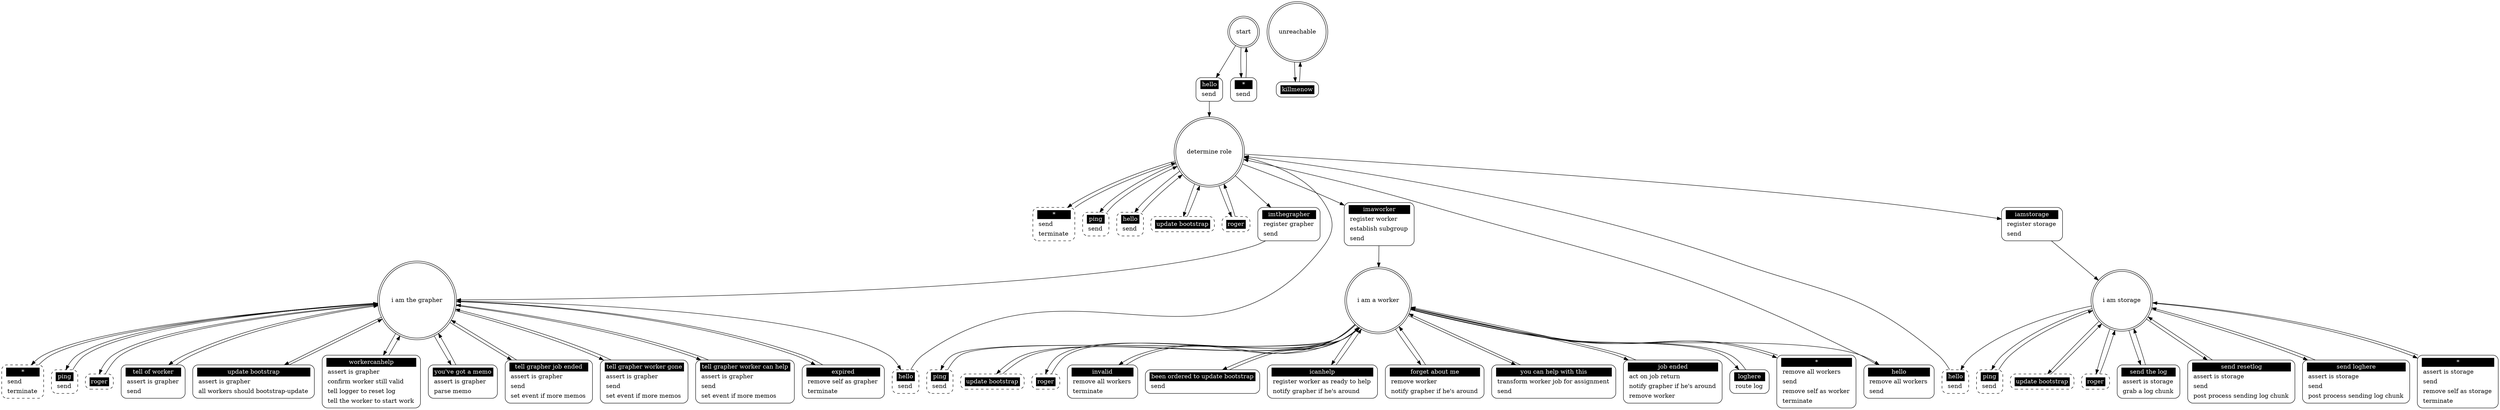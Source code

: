 ## Automatically generated from pkggraph_server.xml by gsl
digraph "pkggraph_server" {

 "start" [shape = "doublecircle"];
 "start hello" [shape = "Mrecord" style = solid label = <<table border="0" cellborder="0" cellpadding="3" bgcolor="white"><tr><td bgcolor="black" align="center" colspan="2"><font color="white">hello</font></td></tr><tr><td align="left" port="r3">send</td></tr></table>>];
 "start" -> "start hello";
 "start hello" -> "determine role";
 "start *" [shape = "Mrecord" style = solid label = <<table border="0" cellborder="0" cellpadding="3" bgcolor="white"><tr><td bgcolor="black" align="center" colspan="2"><font color="white">*</font></td></tr><tr><td align="left" port="r3">send</td></tr></table>>];
 "start" -> "start *";
 "start *" -> "start";

 "determine role" [shape = "doublecircle"];
 "determine role *" [shape = "Mrecord" style = dashed label = <<table border="0" cellborder="0" cellpadding="3" bgcolor="white"><tr><td bgcolor="black" align="center" colspan="2"><font color="white">*</font></td></tr><tr><td align="left" port="r3">send</td></tr><tr><td align="left" port="r3">terminate</td></tr></table>>];
 "determine role" -> "determine role *";
 "determine role *" -> "determine role";
 "determine role ping" [shape = "Mrecord" style = dashed label = <<table border="0" cellborder="0" cellpadding="3" bgcolor="white"><tr><td bgcolor="black" align="center" colspan="2"><font color="white">ping</font></td></tr><tr><td align="left" port="r3">send</td></tr></table>>];
 "determine role" -> "determine role ping";
 "determine role ping" -> "determine role";
 "determine role hello" [shape = "Mrecord" style = dashed label = <<table border="0" cellborder="0" cellpadding="3" bgcolor="white"><tr><td bgcolor="black" align="center" colspan="2"><font color="white">hello</font></td></tr><tr><td align="left" port="r3">send</td></tr></table>>];
 "determine role" -> "determine role hello";
 "determine role hello" -> "determine role";
 "determine role update bootstrap" [shape = "Mrecord" style = dashed label = <<table border="0" cellborder="0" cellpadding="3" bgcolor="white"><tr><td bgcolor="black" align="center" colspan="2"><font color="white">update bootstrap</font></td></tr></table>>];
 "determine role" -> "determine role update bootstrap";
 "determine role update bootstrap" -> "determine role";
 "determine role roger" [shape = "Mrecord" style = dashed label = <<table border="0" cellborder="0" cellpadding="3" bgcolor="white"><tr><td bgcolor="black" align="center" colspan="2"><font color="white">roger</font></td></tr></table>>];
 "determine role" -> "determine role roger";
 "determine role roger" -> "determine role";
 "determine role imthegrapher" [shape = "Mrecord" style = solid label = <<table border="0" cellborder="0" cellpadding="3" bgcolor="white"><tr><td bgcolor="black" align="center" colspan="2"><font color="white">imthegrapher</font></td></tr><tr><td align="left" port="r3">register grapher</td></tr><tr><td align="left" port="r3">send</td></tr></table>>];
 "determine role" -> "determine role imthegrapher";
 "determine role imthegrapher" -> "i am the grapher";
 "determine role imaworker" [shape = "Mrecord" style = solid label = <<table border="0" cellborder="0" cellpadding="3" bgcolor="white"><tr><td bgcolor="black" align="center" colspan="2"><font color="white">imaworker</font></td></tr><tr><td align="left" port="r3">register worker</td></tr><tr><td align="left" port="r3">establish subgroup</td></tr><tr><td align="left" port="r3">send</td></tr></table>>];
 "determine role" -> "determine role imaworker";
 "determine role imaworker" -> "i am a worker";
 "determine role iamstorage" [shape = "Mrecord" style = solid label = <<table border="0" cellborder="0" cellpadding="3" bgcolor="white"><tr><td bgcolor="black" align="center" colspan="2"><font color="white">iamstorage</font></td></tr><tr><td align="left" port="r3">register storage</td></tr><tr><td align="left" port="r3">send</td></tr></table>>];
 "determine role" -> "determine role iamstorage";
 "determine role iamstorage" -> "i am storage";

 "i am the grapher" [shape = "doublecircle"];
 "i am the grapher *" [shape = "Mrecord" style = dashed label = <<table border="0" cellborder="0" cellpadding="3" bgcolor="white"><tr><td bgcolor="black" align="center" colspan="2"><font color="white">*</font></td></tr><tr><td align="left" port="r3">send</td></tr><tr><td align="left" port="r3">terminate</td></tr></table>>];
 "i am the grapher" -> "i am the grapher *";
 "i am the grapher *" -> "i am the grapher";
 "i am the grapher ping" [shape = "Mrecord" style = dashed label = <<table border="0" cellborder="0" cellpadding="3" bgcolor="white"><tr><td bgcolor="black" align="center" colspan="2"><font color="white">ping</font></td></tr><tr><td align="left" port="r3">send</td></tr></table>>];
 "i am the grapher" -> "i am the grapher ping";
 "i am the grapher ping" -> "i am the grapher";
 "i am the grapher hello" [shape = "Mrecord" style = dashed label = <<table border="0" cellborder="0" cellpadding="3" bgcolor="white"><tr><td bgcolor="black" align="center" colspan="2"><font color="white">hello</font></td></tr><tr><td align="left" port="r3">send</td></tr></table>>];
 "i am the grapher" -> "i am the grapher hello";
 "i am the grapher hello" -> "determine role";
 "i am the grapher roger" [shape = "Mrecord" style = dashed label = <<table border="0" cellborder="0" cellpadding="3" bgcolor="white"><tr><td bgcolor="black" align="center" colspan="2"><font color="white">roger</font></td></tr></table>>];
 "i am the grapher" -> "i am the grapher roger";
 "i am the grapher roger" -> "i am the grapher";
 "i am the grapher tell of worker" [shape = "Mrecord" style = solid label = <<table border="0" cellborder="0" cellpadding="3" bgcolor="white"><tr><td bgcolor="black" align="center" colspan="2"><font color="white">tell of worker</font></td></tr><tr><td align="left" port="r3">assert is grapher</td></tr><tr><td align="left" port="r3">send</td></tr></table>>];
 "i am the grapher" -> "i am the grapher tell of worker";
 "i am the grapher tell of worker" -> "i am the grapher";
 "i am the grapher update bootstrap" [shape = "Mrecord" style = solid label = <<table border="0" cellborder="0" cellpadding="3" bgcolor="white"><tr><td bgcolor="black" align="center" colspan="2"><font color="white">update bootstrap</font></td></tr><tr><td align="left" port="r3">assert is grapher</td></tr><tr><td align="left" port="r3">all workers should bootstrap-update</td></tr></table>>];
 "i am the grapher" -> "i am the grapher update bootstrap";
 "i am the grapher update bootstrap" -> "i am the grapher";
 "i am the grapher workercanhelp" [shape = "Mrecord" style = solid label = <<table border="0" cellborder="0" cellpadding="3" bgcolor="white"><tr><td bgcolor="black" align="center" colspan="2"><font color="white">workercanhelp</font></td></tr><tr><td align="left" port="r3">assert is grapher</td></tr><tr><td align="left" port="r3">confirm worker still valid</td></tr><tr><td align="left" port="r3">tell logger to reset log</td></tr><tr><td align="left" port="r3">tell the worker to start work</td></tr></table>>];
 "i am the grapher" -> "i am the grapher workercanhelp";
 "i am the grapher workercanhelp" -> "i am the grapher";
 "i am the grapher you've got a memo" [shape = "Mrecord" style = solid label = <<table border="0" cellborder="0" cellpadding="3" bgcolor="white"><tr><td bgcolor="black" align="center" colspan="2"><font color="white">you've got a memo</font></td></tr><tr><td align="left" port="r3">assert is grapher</td></tr><tr><td align="left" port="r3">parse memo</td></tr></table>>];
 "i am the grapher" -> "i am the grapher you've got a memo";
 "i am the grapher you've got a memo" -> "i am the grapher";
 "i am the grapher tell grapher job ended" [shape = "Mrecord" style = solid label = <<table border="0" cellborder="0" cellpadding="3" bgcolor="white"><tr><td bgcolor="black" align="center" colspan="2"><font color="white">tell grapher job ended</font></td></tr><tr><td align="left" port="r3">assert is grapher</td></tr><tr><td align="left" port="r3">send</td></tr><tr><td align="left" port="r3">set event if more memos</td></tr></table>>];
 "i am the grapher" -> "i am the grapher tell grapher job ended";
 "i am the grapher tell grapher job ended" -> "i am the grapher";
 "i am the grapher tell grapher worker gone" [shape = "Mrecord" style = solid label = <<table border="0" cellborder="0" cellpadding="3" bgcolor="white"><tr><td bgcolor="black" align="center" colspan="2"><font color="white">tell grapher worker gone</font></td></tr><tr><td align="left" port="r3">assert is grapher</td></tr><tr><td align="left" port="r3">send</td></tr><tr><td align="left" port="r3">set event if more memos</td></tr></table>>];
 "i am the grapher" -> "i am the grapher tell grapher worker gone";
 "i am the grapher tell grapher worker gone" -> "i am the grapher";
 "i am the grapher tell grapher worker can help" [shape = "Mrecord" style = solid label = <<table border="0" cellborder="0" cellpadding="3" bgcolor="white"><tr><td bgcolor="black" align="center" colspan="2"><font color="white">tell grapher worker can help</font></td></tr><tr><td align="left" port="r3">assert is grapher</td></tr><tr><td align="left" port="r3">send</td></tr><tr><td align="left" port="r3">set event if more memos</td></tr></table>>];
 "i am the grapher" -> "i am the grapher tell grapher worker can help";
 "i am the grapher tell grapher worker can help" -> "i am the grapher";
 "i am the grapher expired" [shape = "Mrecord" style = solid label = <<table border="0" cellborder="0" cellpadding="3" bgcolor="white"><tr><td bgcolor="black" align="center" colspan="2"><font color="white">expired</font></td></tr><tr><td align="left" port="r3">remove self as grapher</td></tr><tr><td align="left" port="r3">terminate</td></tr></table>>];
 "i am the grapher" -> "i am the grapher expired";
 "i am the grapher expired" -> "i am the grapher";

 "i am a worker" [shape = "doublecircle"];
 "i am a worker ping" [shape = "Mrecord" style = dashed label = <<table border="0" cellborder="0" cellpadding="3" bgcolor="white"><tr><td bgcolor="black" align="center" colspan="2"><font color="white">ping</font></td></tr><tr><td align="left" port="r3">send</td></tr></table>>];
 "i am a worker" -> "i am a worker ping";
 "i am a worker ping" -> "i am a worker";
 "i am a worker update bootstrap" [shape = "Mrecord" style = dashed label = <<table border="0" cellborder="0" cellpadding="3" bgcolor="white"><tr><td bgcolor="black" align="center" colspan="2"><font color="white">update bootstrap</font></td></tr></table>>];
 "i am a worker" -> "i am a worker update bootstrap";
 "i am a worker update bootstrap" -> "i am a worker";
 "i am a worker roger" [shape = "Mrecord" style = dashed label = <<table border="0" cellborder="0" cellpadding="3" bgcolor="white"><tr><td bgcolor="black" align="center" colspan="2"><font color="white">roger</font></td></tr></table>>];
 "i am a worker" -> "i am a worker roger";
 "i am a worker roger" -> "i am a worker";
 "i am a worker hello" [shape = "Mrecord" style = solid label = <<table border="0" cellborder="0" cellpadding="3" bgcolor="white"><tr><td bgcolor="black" align="center" colspan="2"><font color="white">hello</font></td></tr><tr><td align="left" port="r3">remove all workers</td></tr><tr><td align="left" port="r3">send</td></tr></table>>];
 "i am a worker" -> "i am a worker hello";
 "i am a worker hello" -> "determine role";
 "i am a worker invalid" [shape = "Mrecord" style = solid label = <<table border="0" cellborder="0" cellpadding="3" bgcolor="white"><tr><td bgcolor="black" align="center" colspan="2"><font color="white">invalid</font></td></tr><tr><td align="left" port="r3">remove all workers</td></tr><tr><td align="left" port="r3">terminate</td></tr></table>>];
 "i am a worker" -> "i am a worker invalid";
 "i am a worker invalid" -> "i am a worker";
 "i am a worker been ordered to update bootstrap" [shape = "Mrecord" style = solid label = <<table border="0" cellborder="0" cellpadding="3" bgcolor="white"><tr><td bgcolor="black" align="center" colspan="2"><font color="white">been ordered to update bootstrap</font></td></tr><tr><td align="left" port="r3">send</td></tr></table>>];
 "i am a worker" -> "i am a worker been ordered to update bootstrap";
 "i am a worker been ordered to update bootstrap" -> "i am a worker";
 "i am a worker icanhelp" [shape = "Mrecord" style = solid label = <<table border="0" cellborder="0" cellpadding="3" bgcolor="white"><tr><td bgcolor="black" align="center" colspan="2"><font color="white">icanhelp</font></td></tr><tr><td align="left" port="r3">register worker as ready to help</td></tr><tr><td align="left" port="r3">notify grapher if he's around</td></tr></table>>];
 "i am a worker" -> "i am a worker icanhelp";
 "i am a worker icanhelp" -> "i am a worker";
 "i am a worker forget about me" [shape = "Mrecord" style = solid label = <<table border="0" cellborder="0" cellpadding="3" bgcolor="white"><tr><td bgcolor="black" align="center" colspan="2"><font color="white">forget about me</font></td></tr><tr><td align="left" port="r3">remove worker</td></tr><tr><td align="left" port="r3">notify grapher if he's around</td></tr></table>>];
 "i am a worker" -> "i am a worker forget about me";
 "i am a worker forget about me" -> "i am a worker";
 "i am a worker you can help with this" [shape = "Mrecord" style = solid label = <<table border="0" cellborder="0" cellpadding="3" bgcolor="white"><tr><td bgcolor="black" align="center" colspan="2"><font color="white">you can help with this</font></td></tr><tr><td align="left" port="r3">transform worker job for assignment</td></tr><tr><td align="left" port="r3">send</td></tr></table>>];
 "i am a worker" -> "i am a worker you can help with this";
 "i am a worker you can help with this" -> "i am a worker";
 "i am a worker job ended" [shape = "Mrecord" style = solid label = <<table border="0" cellborder="0" cellpadding="3" bgcolor="white"><tr><td bgcolor="black" align="center" colspan="2"><font color="white">job ended</font></td></tr><tr><td align="left" port="r3">act on job return</td></tr><tr><td align="left" port="r3">notify grapher if he's around</td></tr><tr><td align="left" port="r3">remove worker</td></tr></table>>];
 "i am a worker" -> "i am a worker job ended";
 "i am a worker job ended" -> "i am a worker";
 "i am a worker loghere" [shape = "Mrecord" style = solid label = <<table border="0" cellborder="0" cellpadding="3" bgcolor="white"><tr><td bgcolor="black" align="center" colspan="2"><font color="white">loghere</font></td></tr><tr><td align="left" port="r3">route log</td></tr></table>>];
 "i am a worker" -> "i am a worker loghere";
 "i am a worker loghere" -> "i am a worker";
 "i am a worker *" [shape = "Mrecord" style = solid label = <<table border="0" cellborder="0" cellpadding="3" bgcolor="white"><tr><td bgcolor="black" align="center" colspan="2"><font color="white">*</font></td></tr><tr><td align="left" port="r3">remove all workers</td></tr><tr><td align="left" port="r3">send</td></tr><tr><td align="left" port="r3">remove self as worker</td></tr><tr><td align="left" port="r3">terminate</td></tr></table>>];
 "i am a worker" -> "i am a worker *";
 "i am a worker *" -> "i am a worker";

 "i am storage" [shape = "doublecircle"];
 "i am storage ping" [shape = "Mrecord" style = dashed label = <<table border="0" cellborder="0" cellpadding="3" bgcolor="white"><tr><td bgcolor="black" align="center" colspan="2"><font color="white">ping</font></td></tr><tr><td align="left" port="r3">send</td></tr></table>>];
 "i am storage" -> "i am storage ping";
 "i am storage ping" -> "i am storage";
 "i am storage hello" [shape = "Mrecord" style = dashed label = <<table border="0" cellborder="0" cellpadding="3" bgcolor="white"><tr><td bgcolor="black" align="center" colspan="2"><font color="white">hello</font></td></tr><tr><td align="left" port="r3">send</td></tr></table>>];
 "i am storage" -> "i am storage hello";
 "i am storage hello" -> "determine role";
 "i am storage update bootstrap" [shape = "Mrecord" style = dashed label = <<table border="0" cellborder="0" cellpadding="3" bgcolor="white"><tr><td bgcolor="black" align="center" colspan="2"><font color="white">update bootstrap</font></td></tr></table>>];
 "i am storage" -> "i am storage update bootstrap";
 "i am storage update bootstrap" -> "i am storage";
 "i am storage roger" [shape = "Mrecord" style = dashed label = <<table border="0" cellborder="0" cellpadding="3" bgcolor="white"><tr><td bgcolor="black" align="center" colspan="2"><font color="white">roger</font></td></tr></table>>];
 "i am storage" -> "i am storage roger";
 "i am storage roger" -> "i am storage";
 "i am storage send the log" [shape = "Mrecord" style = solid label = <<table border="0" cellborder="0" cellpadding="3" bgcolor="white"><tr><td bgcolor="black" align="center" colspan="2"><font color="white">send the log</font></td></tr><tr><td align="left" port="r3">assert is storage</td></tr><tr><td align="left" port="r3">grab a log chunk</td></tr></table>>];
 "i am storage" -> "i am storage send the log";
 "i am storage send the log" -> "i am storage";
 "i am storage send resetlog" [shape = "Mrecord" style = solid label = <<table border="0" cellborder="0" cellpadding="3" bgcolor="white"><tr><td bgcolor="black" align="center" colspan="2"><font color="white">send resetlog</font></td></tr><tr><td align="left" port="r3">assert is storage</td></tr><tr><td align="left" port="r3">send</td></tr><tr><td align="left" port="r3">post process sending log chunk</td></tr></table>>];
 "i am storage" -> "i am storage send resetlog";
 "i am storage send resetlog" -> "i am storage";
 "i am storage send loghere" [shape = "Mrecord" style = solid label = <<table border="0" cellborder="0" cellpadding="3" bgcolor="white"><tr><td bgcolor="black" align="center" colspan="2"><font color="white">send loghere</font></td></tr><tr><td align="left" port="r3">assert is storage</td></tr><tr><td align="left" port="r3">send</td></tr><tr><td align="left" port="r3">post process sending log chunk</td></tr></table>>];
 "i am storage" -> "i am storage send loghere";
 "i am storage send loghere" -> "i am storage";
 "i am storage *" [shape = "Mrecord" style = solid label = <<table border="0" cellborder="0" cellpadding="3" bgcolor="white"><tr><td bgcolor="black" align="center" colspan="2"><font color="white">*</font></td></tr><tr><td align="left" port="r3">assert is storage</td></tr><tr><td align="left" port="r3">send</td></tr><tr><td align="left" port="r3">remove self as storage</td></tr><tr><td align="left" port="r3">terminate</td></tr></table>>];
 "i am storage" -> "i am storage *";
 "i am storage *" -> "i am storage";

 "unreachable" [shape = "doublecircle"];
 "unreachable killmenow" [shape = "Mrecord" style = solid label = <<table border="0" cellborder="0" cellpadding="3" bgcolor="white"><tr><td bgcolor="black" align="center" colspan="2"><font color="white">killmenow</font></td></tr></table>>];
 "unreachable" -> "unreachable killmenow";
 "unreachable killmenow" -> "unreachable";
}
